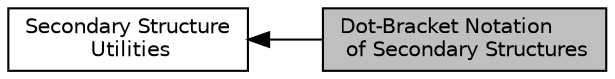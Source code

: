 digraph "Dot-Bracket Notation of Secondary Structures"
{
  bgcolor="transparent";
  edge [fontname="Helvetica",fontsize="10",labelfontname="Helvetica",labelfontsize="10"];
  node [fontname="Helvetica",fontsize="10",shape=box];
  rankdir=LR;
  Node0 [label="Dot-Bracket Notation\l of Secondary Structures",height=0.2,width=0.4,color="black", fillcolor="grey75", style="filled", fontcolor="black",tooltip=" "];
  Node1 [label="Secondary Structure\l Utilities",height=0.2,width=0.4,color="black",URL="$group__struct__utils.html",tooltip="Functions to create, parse, convert, manipulate, and compare secondary structure representations."];
  Node1->Node0 [shape=plaintext, dir="back", style="solid"];
}

